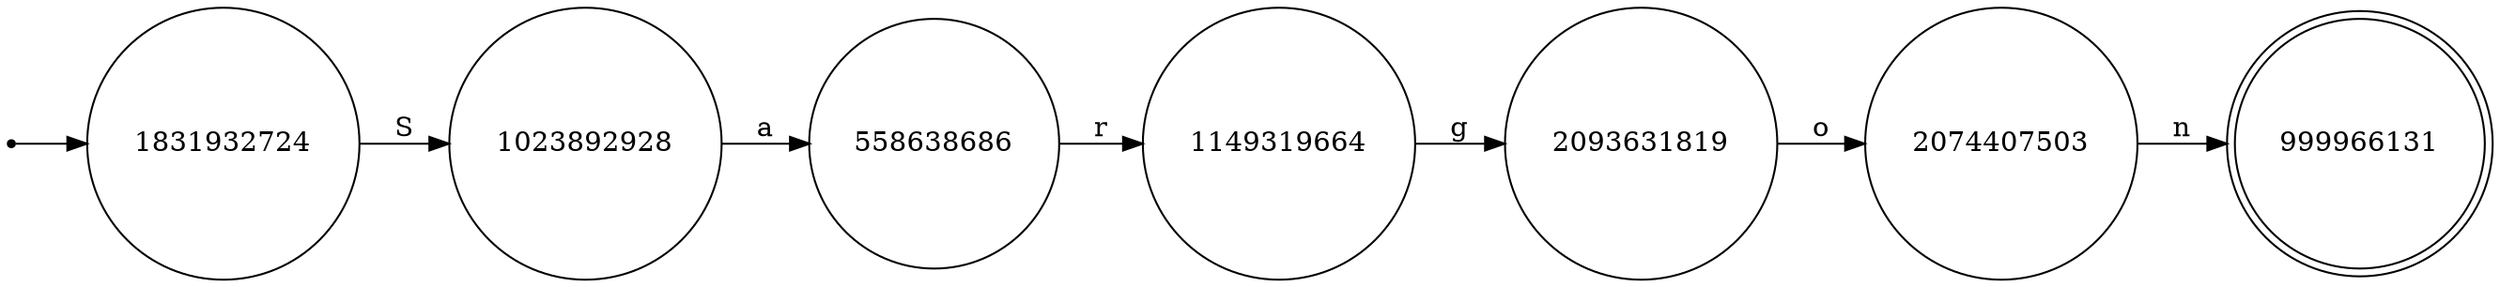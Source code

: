 digraph DFA {
rankdir=LR;
node [shape=circle];
start [shape=point];
start -> 1831932724;
1149319664 -> 2093631819 [label="g"];
2093631819 -> 2074407503 [label="o"];
558638686 -> 1149319664 [label="r"];
1831932724 -> 1023892928 [label="S"];
1023892928 -> 558638686 [label="a"];
999966131 [shape=doublecircle];
2074407503 -> 999966131 [label="n"];
}
